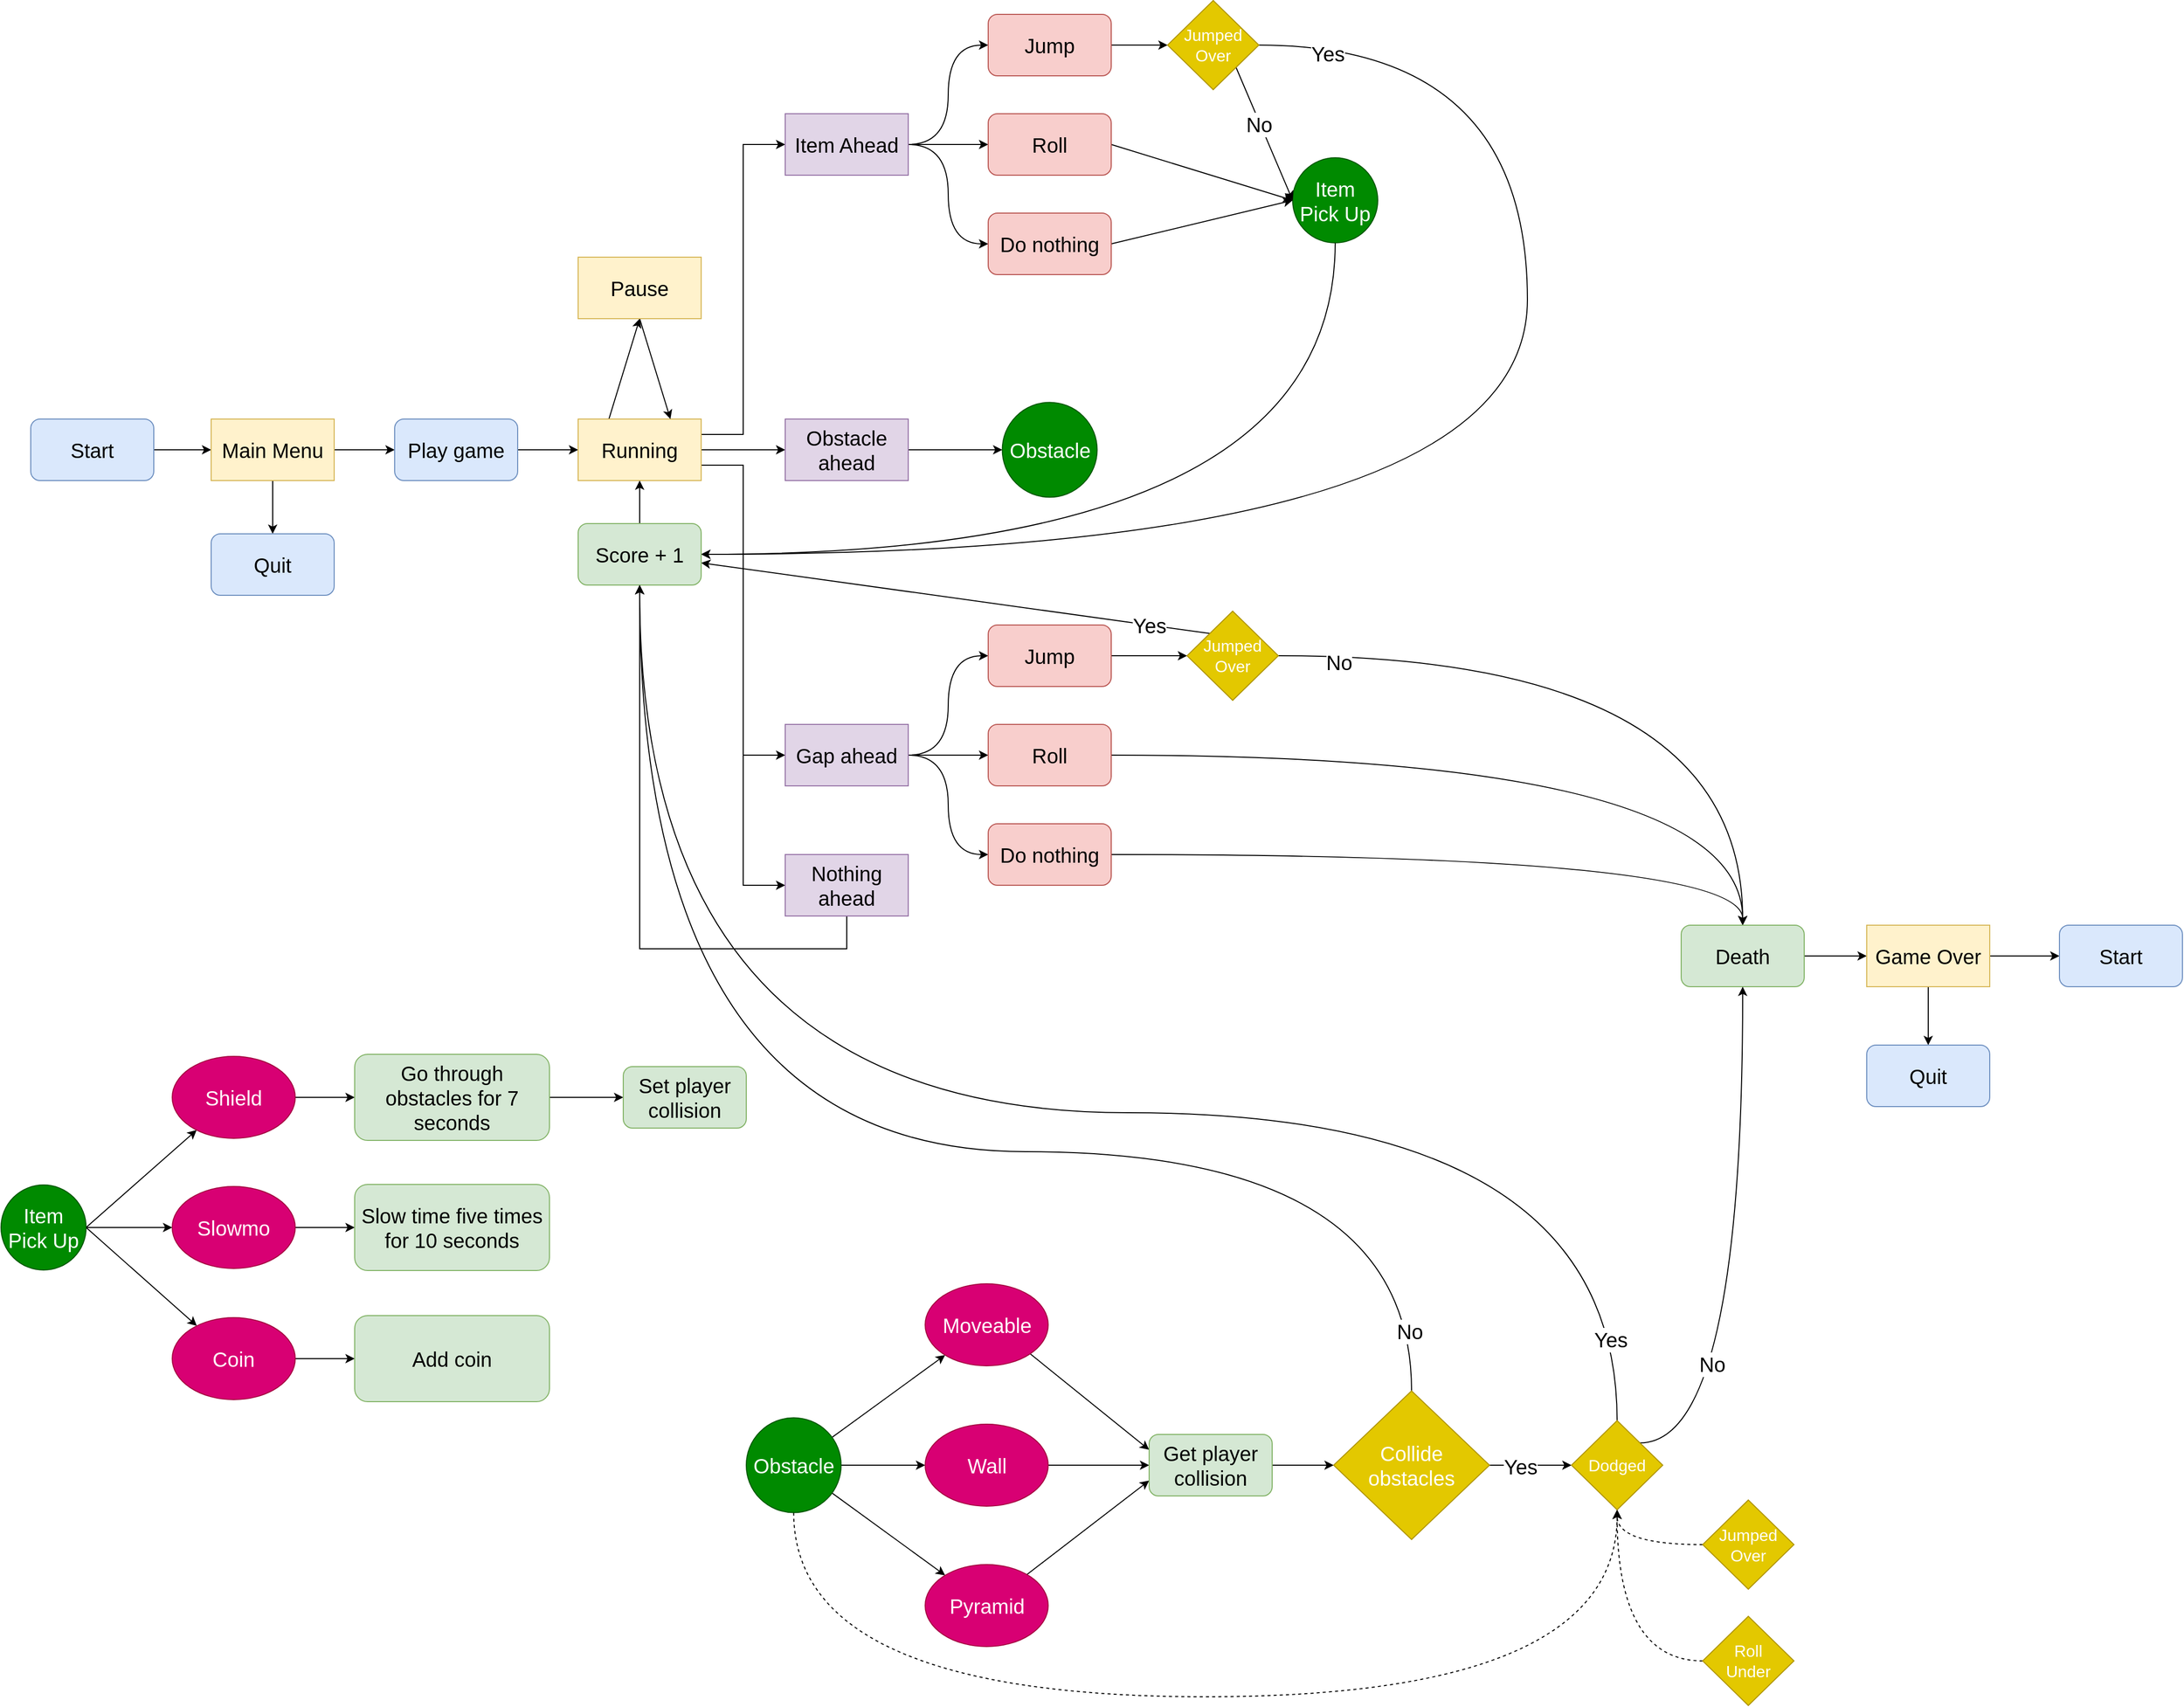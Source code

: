 <mxfile version="13.10.0" type="device"><diagram id="ZQzc37H8BILmIqcC-P8L" name="Page-1"><mxGraphModel dx="1730" dy="913" grid="0" gridSize="10" guides="1" tooltips="1" connect="1" arrows="1" fold="1" page="1" pageScale="1" pageWidth="1200" pageHeight="1920" math="0" shadow="0"><root><mxCell id="0"/><mxCell id="1" parent="0"/><mxCell id="3AHZt8FKxxQC0CE-dPXO-3" style="edgeStyle=orthogonalEdgeStyle;rounded=0;orthogonalLoop=1;jettySize=auto;html=1;exitX=1;exitY=0.5;exitDx=0;exitDy=0;entryX=0;entryY=0.5;entryDx=0;entryDy=0;fontSize=20;" edge="1" parent="1" source="3AHZt8FKxxQC0CE-dPXO-1" target="3AHZt8FKxxQC0CE-dPXO-2"><mxGeometry relative="1" as="geometry"/></mxCell><mxCell id="3AHZt8FKxxQC0CE-dPXO-1" value="&lt;font style=&quot;font-size: 20px&quot;&gt;Start&lt;/font&gt;" style="rounded=1;whiteSpace=wrap;html=1;fontSize=20;fillColor=#dae8fc;strokeColor=#6c8ebf;" vertex="1" parent="1"><mxGeometry x="74" y="502" width="120" height="60" as="geometry"/></mxCell><mxCell id="3AHZt8FKxxQC0CE-dPXO-7" style="edgeStyle=orthogonalEdgeStyle;rounded=0;orthogonalLoop=1;jettySize=auto;html=1;fontSize=20;" edge="1" parent="1" source="3AHZt8FKxxQC0CE-dPXO-2" target="3AHZt8FKxxQC0CE-dPXO-6"><mxGeometry relative="1" as="geometry"/></mxCell><mxCell id="3AHZt8FKxxQC0CE-dPXO-14" style="edgeStyle=orthogonalEdgeStyle;rounded=0;orthogonalLoop=1;jettySize=auto;html=1;entryX=0.5;entryY=0;entryDx=0;entryDy=0;fontSize=20;" edge="1" parent="1" source="3AHZt8FKxxQC0CE-dPXO-2" target="3AHZt8FKxxQC0CE-dPXO-11"><mxGeometry relative="1" as="geometry"/></mxCell><mxCell id="3AHZt8FKxxQC0CE-dPXO-2" value="Main Menu" style="rounded=0;whiteSpace=wrap;html=1;fontSize=20;fillColor=#fff2cc;strokeColor=#d6b656;" vertex="1" parent="1"><mxGeometry x="250" y="502" width="120" height="60" as="geometry"/></mxCell><mxCell id="3AHZt8FKxxQC0CE-dPXO-32" style="edgeStyle=elbowEdgeStyle;rounded=0;orthogonalLoop=1;jettySize=auto;html=1;exitX=1;exitY=0.5;exitDx=0;exitDy=0;entryX=0;entryY=0.5;entryDx=0;entryDy=0;fontSize=20;" edge="1" parent="1" source="3AHZt8FKxxQC0CE-dPXO-6" target="3AHZt8FKxxQC0CE-dPXO-8"><mxGeometry relative="1" as="geometry"/></mxCell><mxCell id="3AHZt8FKxxQC0CE-dPXO-156" style="rounded=0;orthogonalLoop=1;jettySize=auto;html=1;exitX=0.25;exitY=0;exitDx=0;exitDy=0;fontSize=20;entryX=0.5;entryY=1;entryDx=0;entryDy=0;" edge="1" parent="1" source="3AHZt8FKxxQC0CE-dPXO-8" target="3AHZt8FKxxQC0CE-dPXO-158"><mxGeometry relative="1" as="geometry"><mxPoint x="568.429" y="328.714" as="targetPoint"/></mxGeometry></mxCell><mxCell id="3AHZt8FKxxQC0CE-dPXO-6" value="Play game" style="rounded=1;whiteSpace=wrap;html=1;fontSize=20;fillColor=#dae8fc;strokeColor=#6c8ebf;" vertex="1" parent="1"><mxGeometry x="429" y="502" width="120" height="60" as="geometry"/></mxCell><mxCell id="3AHZt8FKxxQC0CE-dPXO-18" style="edgeStyle=orthogonalEdgeStyle;rounded=0;orthogonalLoop=1;jettySize=auto;html=1;entryX=0;entryY=0.5;entryDx=0;entryDy=0;fontSize=20;" edge="1" parent="1" source="3AHZt8FKxxQC0CE-dPXO-8" target="3AHZt8FKxxQC0CE-dPXO-15"><mxGeometry relative="1" as="geometry"/></mxCell><mxCell id="3AHZt8FKxxQC0CE-dPXO-21" style="edgeStyle=elbowEdgeStyle;rounded=0;orthogonalLoop=1;jettySize=auto;html=1;exitX=1;exitY=0.25;exitDx=0;exitDy=0;entryX=0;entryY=0.5;entryDx=0;entryDy=0;fontSize=20;" edge="1" parent="1" source="3AHZt8FKxxQC0CE-dPXO-8" target="3AHZt8FKxxQC0CE-dPXO-16"><mxGeometry relative="1" as="geometry"/></mxCell><mxCell id="3AHZt8FKxxQC0CE-dPXO-22" style="edgeStyle=elbowEdgeStyle;rounded=0;orthogonalLoop=1;jettySize=auto;html=1;exitX=1;exitY=0.75;exitDx=0;exitDy=0;entryX=0;entryY=0.5;entryDx=0;entryDy=0;fontSize=20;" edge="1" parent="1" source="3AHZt8FKxxQC0CE-dPXO-8" target="3AHZt8FKxxQC0CE-dPXO-17"><mxGeometry relative="1" as="geometry"/></mxCell><mxCell id="3AHZt8FKxxQC0CE-dPXO-112" style="edgeStyle=elbowEdgeStyle;rounded=0;orthogonalLoop=1;jettySize=auto;html=1;exitX=1;exitY=0.75;exitDx=0;exitDy=0;entryX=0;entryY=0.5;entryDx=0;entryDy=0;fontSize=20;" edge="1" parent="1" source="3AHZt8FKxxQC0CE-dPXO-8" target="3AHZt8FKxxQC0CE-dPXO-111"><mxGeometry relative="1" as="geometry"/></mxCell><mxCell id="3AHZt8FKxxQC0CE-dPXO-8" value="Running" style="rounded=0;whiteSpace=wrap;html=1;fontSize=20;fillColor=#fff2cc;strokeColor=#d6b656;" vertex="1" parent="1"><mxGeometry x="608" y="502" width="120" height="60" as="geometry"/></mxCell><mxCell id="3AHZt8FKxxQC0CE-dPXO-11" value="Quit" style="rounded=1;whiteSpace=wrap;html=1;fontSize=20;fillColor=#dae8fc;strokeColor=#6c8ebf;" vertex="1" parent="1"><mxGeometry x="250" y="614" width="120" height="60" as="geometry"/></mxCell><mxCell id="3AHZt8FKxxQC0CE-dPXO-85" style="edgeStyle=none;rounded=0;orthogonalLoop=1;jettySize=auto;html=1;fontSize=16;entryX=0;entryY=0.5;entryDx=0;entryDy=0;" edge="1" parent="1" source="3AHZt8FKxxQC0CE-dPXO-15" target="3AHZt8FKxxQC0CE-dPXO-86"><mxGeometry relative="1" as="geometry"><mxPoint x="1022.0" y="526.667" as="targetPoint"/></mxGeometry></mxCell><mxCell id="3AHZt8FKxxQC0CE-dPXO-15" value="Obstacle ahead" style="rounded=0;whiteSpace=wrap;html=1;fontSize=20;fillColor=#e1d5e7;strokeColor=#9673a6;" vertex="1" parent="1"><mxGeometry x="810" y="502" width="120" height="60" as="geometry"/></mxCell><mxCell id="3AHZt8FKxxQC0CE-dPXO-35" style="edgeStyle=orthogonalEdgeStyle;rounded=0;orthogonalLoop=1;jettySize=auto;html=1;entryX=0;entryY=0.5;entryDx=0;entryDy=0;fontSize=20;curved=1;" edge="1" parent="1" source="3AHZt8FKxxQC0CE-dPXO-16" target="3AHZt8FKxxQC0CE-dPXO-34"><mxGeometry relative="1" as="geometry"/></mxCell><mxCell id="3AHZt8FKxxQC0CE-dPXO-44" style="edgeStyle=orthogonalEdgeStyle;curved=1;rounded=0;orthogonalLoop=1;jettySize=auto;html=1;entryX=0;entryY=0.5;entryDx=0;entryDy=0;fontSize=20;" edge="1" parent="1" source="3AHZt8FKxxQC0CE-dPXO-16" target="3AHZt8FKxxQC0CE-dPXO-43"><mxGeometry relative="1" as="geometry"/></mxCell><mxCell id="3AHZt8FKxxQC0CE-dPXO-45" style="rounded=0;orthogonalLoop=1;jettySize=auto;html=1;exitX=1;exitY=0.5;exitDx=0;exitDy=0;entryX=0;entryY=0.5;entryDx=0;entryDy=0;fontSize=20;" edge="1" parent="1" source="3AHZt8FKxxQC0CE-dPXO-16" target="3AHZt8FKxxQC0CE-dPXO-36"><mxGeometry relative="1" as="geometry"/></mxCell><mxCell id="3AHZt8FKxxQC0CE-dPXO-16" value="Item Ahead" style="rounded=0;whiteSpace=wrap;html=1;fontSize=20;fillColor=#e1d5e7;strokeColor=#9673a6;" vertex="1" parent="1"><mxGeometry x="810" y="204" width="120" height="60" as="geometry"/></mxCell><mxCell id="3AHZt8FKxxQC0CE-dPXO-67" style="edgeStyle=orthogonalEdgeStyle;rounded=0;orthogonalLoop=1;jettySize=auto;html=1;exitX=1;exitY=0.5;exitDx=0;exitDy=0;entryX=0;entryY=0.5;entryDx=0;entryDy=0;fontSize=20;curved=1;" edge="1" parent="1" source="3AHZt8FKxxQC0CE-dPXO-17" target="3AHZt8FKxxQC0CE-dPXO-61"><mxGeometry relative="1" as="geometry"/></mxCell><mxCell id="3AHZt8FKxxQC0CE-dPXO-69" style="edgeStyle=orthogonalEdgeStyle;curved=1;rounded=0;orthogonalLoop=1;jettySize=auto;html=1;entryX=0;entryY=0.5;entryDx=0;entryDy=0;fontSize=20;" edge="1" parent="1" source="3AHZt8FKxxQC0CE-dPXO-17" target="3AHZt8FKxxQC0CE-dPXO-66"><mxGeometry relative="1" as="geometry"/></mxCell><mxCell id="3AHZt8FKxxQC0CE-dPXO-70" style="rounded=0;orthogonalLoop=1;jettySize=auto;html=1;fontSize=20;" edge="1" parent="1" source="3AHZt8FKxxQC0CE-dPXO-17" target="3AHZt8FKxxQC0CE-dPXO-63"><mxGeometry relative="1" as="geometry"/></mxCell><mxCell id="3AHZt8FKxxQC0CE-dPXO-17" value="Gap ahead" style="rounded=0;whiteSpace=wrap;html=1;fontSize=20;fillColor=#e1d5e7;strokeColor=#9673a6;" vertex="1" parent="1"><mxGeometry x="810" y="800" width="120" height="60" as="geometry"/></mxCell><mxCell id="3AHZt8FKxxQC0CE-dPXO-89" value="" style="edgeStyle=none;rounded=0;orthogonalLoop=1;jettySize=auto;html=1;fontSize=16;" edge="1" parent="1" source="3AHZt8FKxxQC0CE-dPXO-34" target="3AHZt8FKxxQC0CE-dPXO-88"><mxGeometry relative="1" as="geometry"/></mxCell><mxCell id="3AHZt8FKxxQC0CE-dPXO-34" value="Jump" style="rounded=1;whiteSpace=wrap;html=1;fontSize=20;fillColor=#f8cecc;strokeColor=#b85450;" vertex="1" parent="1"><mxGeometry x="1008" y="107" width="120" height="60" as="geometry"/></mxCell><mxCell id="3AHZt8FKxxQC0CE-dPXO-46" style="edgeStyle=none;rounded=0;orthogonalLoop=1;jettySize=auto;html=1;entryX=0;entryY=0.5;entryDx=0;entryDy=0;fontSize=20;exitX=1;exitY=0.5;exitDx=0;exitDy=0;" edge="1" parent="1" source="3AHZt8FKxxQC0CE-dPXO-36" target="3AHZt8FKxxQC0CE-dPXO-38"><mxGeometry relative="1" as="geometry"/></mxCell><mxCell id="3AHZt8FKxxQC0CE-dPXO-36" value="Roll" style="rounded=1;whiteSpace=wrap;html=1;fontSize=20;fillColor=#f8cecc;strokeColor=#b85450;" vertex="1" parent="1"><mxGeometry x="1008" y="204" width="120" height="60" as="geometry"/></mxCell><mxCell id="3AHZt8FKxxQC0CE-dPXO-136" style="edgeStyle=orthogonalEdgeStyle;rounded=0;orthogonalLoop=1;jettySize=auto;html=1;exitX=0.5;exitY=1;exitDx=0;exitDy=0;entryX=1;entryY=0.5;entryDx=0;entryDy=0;fontSize=20;elbow=vertical;curved=1;" edge="1" parent="1" source="3AHZt8FKxxQC0CE-dPXO-38" target="3AHZt8FKxxQC0CE-dPXO-109"><mxGeometry relative="1" as="geometry"/></mxCell><mxCell id="3AHZt8FKxxQC0CE-dPXO-38" value="Item Pick Up" style="ellipse;whiteSpace=wrap;html=1;aspect=fixed;fontSize=20;fillColor=#008a00;strokeColor=#005700;fontColor=#ffffff;" vertex="1" parent="1"><mxGeometry x="1305" y="247" width="83" height="83" as="geometry"/></mxCell><mxCell id="3AHZt8FKxxQC0CE-dPXO-47" style="edgeStyle=none;rounded=0;orthogonalLoop=1;jettySize=auto;html=1;exitX=1;exitY=0.5;exitDx=0;exitDy=0;entryX=0;entryY=0.5;entryDx=0;entryDy=0;fontSize=20;" edge="1" parent="1" source="3AHZt8FKxxQC0CE-dPXO-43" target="3AHZt8FKxxQC0CE-dPXO-38"><mxGeometry relative="1" as="geometry"/></mxCell><mxCell id="3AHZt8FKxxQC0CE-dPXO-43" value="Do nothing" style="rounded=1;whiteSpace=wrap;html=1;fontSize=20;fillColor=#f8cecc;strokeColor=#b85450;" vertex="1" parent="1"><mxGeometry x="1008" y="301" width="120" height="60" as="geometry"/></mxCell><mxCell id="3AHZt8FKxxQC0CE-dPXO-73" style="edgeStyle=none;rounded=0;orthogonalLoop=1;jettySize=auto;html=1;fontSize=20;" edge="1" parent="1" source="3AHZt8FKxxQC0CE-dPXO-61" target="3AHZt8FKxxQC0CE-dPXO-72"><mxGeometry relative="1" as="geometry"/></mxCell><mxCell id="3AHZt8FKxxQC0CE-dPXO-61" value="Jump" style="rounded=1;whiteSpace=wrap;html=1;fontSize=20;fillColor=#f8cecc;strokeColor=#b85450;" vertex="1" parent="1"><mxGeometry x="1008" y="703" width="120" height="60" as="geometry"/></mxCell><mxCell id="3AHZt8FKxxQC0CE-dPXO-83" style="edgeStyle=orthogonalEdgeStyle;curved=1;rounded=0;orthogonalLoop=1;jettySize=auto;html=1;entryX=0.5;entryY=0;entryDx=0;entryDy=0;fontSize=16;" edge="1" parent="1" source="3AHZt8FKxxQC0CE-dPXO-63" target="3AHZt8FKxxQC0CE-dPXO-77"><mxGeometry relative="1" as="geometry"/></mxCell><mxCell id="3AHZt8FKxxQC0CE-dPXO-63" value="Roll" style="rounded=1;whiteSpace=wrap;html=1;fontSize=20;fillColor=#f8cecc;strokeColor=#b85450;" vertex="1" parent="1"><mxGeometry x="1008" y="800" width="120" height="60" as="geometry"/></mxCell><mxCell id="3AHZt8FKxxQC0CE-dPXO-84" style="edgeStyle=orthogonalEdgeStyle;curved=1;rounded=0;orthogonalLoop=1;jettySize=auto;html=1;fontSize=16;" edge="1" parent="1" source="3AHZt8FKxxQC0CE-dPXO-66" target="3AHZt8FKxxQC0CE-dPXO-77"><mxGeometry relative="1" as="geometry"/></mxCell><mxCell id="3AHZt8FKxxQC0CE-dPXO-66" value="Do nothing" style="rounded=1;whiteSpace=wrap;html=1;fontSize=20;fillColor=#f8cecc;strokeColor=#b85450;" vertex="1" parent="1"><mxGeometry x="1008" y="897" width="120" height="60" as="geometry"/></mxCell><mxCell id="3AHZt8FKxxQC0CE-dPXO-74" style="rounded=0;orthogonalLoop=1;jettySize=auto;html=1;exitX=0;exitY=0;exitDx=0;exitDy=0;fontSize=16;" edge="1" parent="1" source="3AHZt8FKxxQC0CE-dPXO-72" target="3AHZt8FKxxQC0CE-dPXO-109"><mxGeometry relative="1" as="geometry"/></mxCell><mxCell id="3AHZt8FKxxQC0CE-dPXO-76" value="Yes" style="edgeLabel;html=1;align=center;verticalAlign=middle;resizable=0;points=[];fontSize=20;" vertex="1" connectable="0" parent="3AHZt8FKxxQC0CE-dPXO-74"><mxGeometry x="-0.792" y="5" relative="1" as="geometry"><mxPoint x="-7.39" y="-6.1" as="offset"/></mxGeometry></mxCell><mxCell id="3AHZt8FKxxQC0CE-dPXO-81" style="edgeStyle=orthogonalEdgeStyle;curved=1;rounded=0;orthogonalLoop=1;jettySize=auto;html=1;exitX=1;exitY=0.5;exitDx=0;exitDy=0;entryX=0.5;entryY=0;entryDx=0;entryDy=0;fontSize=16;" edge="1" parent="1" source="3AHZt8FKxxQC0CE-dPXO-72" target="3AHZt8FKxxQC0CE-dPXO-77"><mxGeometry relative="1" as="geometry"/></mxCell><mxCell id="3AHZt8FKxxQC0CE-dPXO-162" value="No" style="edgeLabel;html=1;align=center;verticalAlign=middle;resizable=0;points=[];fontSize=20;" vertex="1" connectable="0" parent="3AHZt8FKxxQC0CE-dPXO-81"><mxGeometry x="-0.834" y="-6" relative="1" as="geometry"><mxPoint x="-1" as="offset"/></mxGeometry></mxCell><mxCell id="3AHZt8FKxxQC0CE-dPXO-72" value="Jumped Over" style="rhombus;whiteSpace=wrap;html=1;fontSize=16;fillColor=#e3c800;strokeColor=#B09500;fontColor=#ffffff;" vertex="1" parent="1"><mxGeometry x="1202" y="689.5" width="89" height="87" as="geometry"/></mxCell><mxCell id="3AHZt8FKxxQC0CE-dPXO-80" style="edgeStyle=orthogonalEdgeStyle;curved=1;rounded=0;orthogonalLoop=1;jettySize=auto;html=1;exitX=1;exitY=0.5;exitDx=0;exitDy=0;entryX=0;entryY=0.5;entryDx=0;entryDy=0;fontSize=16;" edge="1" parent="1" source="3AHZt8FKxxQC0CE-dPXO-77" target="3AHZt8FKxxQC0CE-dPXO-79"><mxGeometry relative="1" as="geometry"/></mxCell><mxCell id="3AHZt8FKxxQC0CE-dPXO-77" value="Death" style="rounded=1;whiteSpace=wrap;html=1;fontSize=20;fillColor=#d5e8d4;strokeColor=#82b366;" vertex="1" parent="1"><mxGeometry x="1684" y="996" width="120" height="60" as="geometry"/></mxCell><mxCell id="3AHZt8FKxxQC0CE-dPXO-165" style="edgeStyle=none;rounded=0;orthogonalLoop=1;jettySize=auto;html=1;exitX=1;exitY=0.5;exitDx=0;exitDy=0;fontSize=20;" edge="1" parent="1" source="3AHZt8FKxxQC0CE-dPXO-79" target="3AHZt8FKxxQC0CE-dPXO-164"><mxGeometry relative="1" as="geometry"/></mxCell><mxCell id="3AHZt8FKxxQC0CE-dPXO-167" style="edgeStyle=none;rounded=0;orthogonalLoop=1;jettySize=auto;html=1;fontSize=20;" edge="1" parent="1" source="3AHZt8FKxxQC0CE-dPXO-79" target="3AHZt8FKxxQC0CE-dPXO-166"><mxGeometry relative="1" as="geometry"/></mxCell><mxCell id="3AHZt8FKxxQC0CE-dPXO-79" value="Game Over" style="rounded=0;whiteSpace=wrap;html=1;fontSize=20;fillColor=#fff2cc;strokeColor=#d6b656;" vertex="1" parent="1"><mxGeometry x="1865" y="996" width="120" height="60" as="geometry"/></mxCell><mxCell id="3AHZt8FKxxQC0CE-dPXO-86" value="Obstacle" style="ellipse;whiteSpace=wrap;html=1;aspect=fixed;fontSize=20;fillColor=#008a00;strokeColor=#005700;fontColor=#ffffff;" vertex="1" parent="1"><mxGeometry x="1021.75" y="485.75" width="92.5" height="92.5" as="geometry"/></mxCell><mxCell id="3AHZt8FKxxQC0CE-dPXO-119" style="edgeStyle=none;rounded=0;orthogonalLoop=1;jettySize=auto;html=1;exitX=1;exitY=0.5;exitDx=0;exitDy=0;entryX=0;entryY=0.5;entryDx=0;entryDy=0;fontSize=20;" edge="1" parent="1" source="3AHZt8FKxxQC0CE-dPXO-87" target="3AHZt8FKxxQC0CE-dPXO-118"><mxGeometry relative="1" as="geometry"/></mxCell><mxCell id="3AHZt8FKxxQC0CE-dPXO-121" style="edgeStyle=none;rounded=0;orthogonalLoop=1;jettySize=auto;html=1;fontSize=20;" edge="1" parent="1" source="3AHZt8FKxxQC0CE-dPXO-87" target="3AHZt8FKxxQC0CE-dPXO-120"><mxGeometry relative="1" as="geometry"/></mxCell><mxCell id="3AHZt8FKxxQC0CE-dPXO-122" style="edgeStyle=none;rounded=0;orthogonalLoop=1;jettySize=auto;html=1;fontSize=20;" edge="1" parent="1" source="3AHZt8FKxxQC0CE-dPXO-87" target="3AHZt8FKxxQC0CE-dPXO-117"><mxGeometry relative="1" as="geometry"/></mxCell><mxCell id="3AHZt8FKxxQC0CE-dPXO-153" style="edgeStyle=orthogonalEdgeStyle;curved=1;rounded=0;orthogonalLoop=1;jettySize=auto;html=1;entryX=0.5;entryY=1;entryDx=0;entryDy=0;dashed=1;fontSize=20;exitX=0.5;exitY=1;exitDx=0;exitDy=0;" edge="1" parent="1" source="3AHZt8FKxxQC0CE-dPXO-87" target="3AHZt8FKxxQC0CE-dPXO-141"><mxGeometry relative="1" as="geometry"><Array as="points"><mxPoint x="818" y="1749"/><mxPoint x="1622" y="1749"/></Array></mxGeometry></mxCell><mxCell id="3AHZt8FKxxQC0CE-dPXO-87" value="Obstacle" style="ellipse;whiteSpace=wrap;html=1;aspect=fixed;fontSize=20;fillColor=#008a00;strokeColor=#005700;fontColor=#ffffff;" vertex="1" parent="1"><mxGeometry x="772" y="1476.75" width="92.5" height="92.5" as="geometry"/></mxCell><mxCell id="3AHZt8FKxxQC0CE-dPXO-90" style="edgeStyle=none;rounded=0;orthogonalLoop=1;jettySize=auto;html=1;exitX=1;exitY=1;exitDx=0;exitDy=0;entryX=0;entryY=0.5;entryDx=0;entryDy=0;fontSize=16;" edge="1" parent="1" source="3AHZt8FKxxQC0CE-dPXO-88" target="3AHZt8FKxxQC0CE-dPXO-38"><mxGeometry relative="1" as="geometry"/></mxCell><mxCell id="3AHZt8FKxxQC0CE-dPXO-92" value="No" style="edgeLabel;html=1;align=center;verticalAlign=middle;resizable=0;points=[];fontSize=20;" vertex="1" connectable="0" parent="3AHZt8FKxxQC0CE-dPXO-90"><mxGeometry x="-0.16" y="-1" relative="1" as="geometry"><mxPoint as="offset"/></mxGeometry></mxCell><mxCell id="3AHZt8FKxxQC0CE-dPXO-137" style="edgeStyle=orthogonalEdgeStyle;curved=1;rounded=0;orthogonalLoop=1;jettySize=auto;html=1;entryX=1;entryY=0.5;entryDx=0;entryDy=0;fontSize=20;" edge="1" parent="1" source="3AHZt8FKxxQC0CE-dPXO-88" target="3AHZt8FKxxQC0CE-dPXO-109"><mxGeometry relative="1" as="geometry"><Array as="points"><mxPoint x="1534" y="137"/><mxPoint x="1534" y="634"/></Array></mxGeometry></mxCell><mxCell id="3AHZt8FKxxQC0CE-dPXO-138" value="Yes" style="edgeLabel;html=1;align=center;verticalAlign=middle;resizable=0;points=[];fontSize=20;" vertex="1" connectable="0" parent="3AHZt8FKxxQC0CE-dPXO-137"><mxGeometry x="-0.913" y="-8" relative="1" as="geometry"><mxPoint x="-1" as="offset"/></mxGeometry></mxCell><mxCell id="3AHZt8FKxxQC0CE-dPXO-88" value="Jumped Over" style="rhombus;whiteSpace=wrap;html=1;fontSize=16;fillColor=#e3c800;strokeColor=#B09500;fontColor=#ffffff;" vertex="1" parent="1"><mxGeometry x="1183" y="93.5" width="89" height="87" as="geometry"/></mxCell><mxCell id="3AHZt8FKxxQC0CE-dPXO-99" style="edgeStyle=none;rounded=0;orthogonalLoop=1;jettySize=auto;html=1;fontSize=20;exitX=1;exitY=0.5;exitDx=0;exitDy=0;" edge="1" parent="1" source="3AHZt8FKxxQC0CE-dPXO-95" target="3AHZt8FKxxQC0CE-dPXO-96"><mxGeometry relative="1" as="geometry"/></mxCell><mxCell id="3AHZt8FKxxQC0CE-dPXO-100" style="edgeStyle=none;rounded=0;orthogonalLoop=1;jettySize=auto;html=1;fontSize=20;" edge="1" parent="1" source="3AHZt8FKxxQC0CE-dPXO-95" target="3AHZt8FKxxQC0CE-dPXO-97"><mxGeometry relative="1" as="geometry"/></mxCell><mxCell id="3AHZt8FKxxQC0CE-dPXO-101" style="edgeStyle=none;rounded=0;orthogonalLoop=1;jettySize=auto;html=1;exitX=1;exitY=0.5;exitDx=0;exitDy=0;fontSize=20;" edge="1" parent="1" source="3AHZt8FKxxQC0CE-dPXO-95" target="3AHZt8FKxxQC0CE-dPXO-98"><mxGeometry relative="1" as="geometry"/></mxCell><mxCell id="3AHZt8FKxxQC0CE-dPXO-95" value="Item Pick Up" style="ellipse;whiteSpace=wrap;html=1;aspect=fixed;fontSize=20;fillColor=#008a00;strokeColor=#005700;fontColor=#ffffff;" vertex="1" parent="1"><mxGeometry x="45" y="1249.5" width="83" height="83" as="geometry"/></mxCell><mxCell id="3AHZt8FKxxQC0CE-dPXO-106" style="edgeStyle=none;rounded=0;orthogonalLoop=1;jettySize=auto;html=1;exitX=1;exitY=0.5;exitDx=0;exitDy=0;entryX=0;entryY=0.5;entryDx=0;entryDy=0;fontSize=20;" edge="1" parent="1" source="3AHZt8FKxxQC0CE-dPXO-96" target="3AHZt8FKxxQC0CE-dPXO-105"><mxGeometry relative="1" as="geometry"/></mxCell><mxCell id="3AHZt8FKxxQC0CE-dPXO-96" value="Shield" style="ellipse;whiteSpace=wrap;html=1;fontSize=20;fillColor=#d80073;strokeColor=#A50040;fontColor=#ffffff;" vertex="1" parent="1"><mxGeometry x="212" y="1124" width="120" height="80" as="geometry"/></mxCell><mxCell id="3AHZt8FKxxQC0CE-dPXO-104" style="edgeStyle=none;rounded=0;orthogonalLoop=1;jettySize=auto;html=1;exitX=1;exitY=0.5;exitDx=0;exitDy=0;entryX=0;entryY=0.5;entryDx=0;entryDy=0;fontSize=20;" edge="1" parent="1" source="3AHZt8FKxxQC0CE-dPXO-97" target="3AHZt8FKxxQC0CE-dPXO-103"><mxGeometry relative="1" as="geometry"/></mxCell><mxCell id="3AHZt8FKxxQC0CE-dPXO-97" value="Slowmo" style="ellipse;whiteSpace=wrap;html=1;fontSize=20;fillColor=#d80073;strokeColor=#A50040;fontColor=#ffffff;" vertex="1" parent="1"><mxGeometry x="212" y="1251" width="120" height="80" as="geometry"/></mxCell><mxCell id="3AHZt8FKxxQC0CE-dPXO-108" style="edgeStyle=none;rounded=0;orthogonalLoop=1;jettySize=auto;html=1;exitX=1;exitY=0.5;exitDx=0;exitDy=0;fontSize=20;" edge="1" parent="1" source="3AHZt8FKxxQC0CE-dPXO-98" target="3AHZt8FKxxQC0CE-dPXO-107"><mxGeometry relative="1" as="geometry"/></mxCell><mxCell id="3AHZt8FKxxQC0CE-dPXO-98" value="Coin" style="ellipse;whiteSpace=wrap;html=1;fontSize=20;fillColor=#d80073;strokeColor=#A50040;fontColor=#ffffff;" vertex="1" parent="1"><mxGeometry x="212" y="1379" width="120" height="80" as="geometry"/></mxCell><mxCell id="3AHZt8FKxxQC0CE-dPXO-103" value="Slow time five times for 10 seconds" style="rounded=1;whiteSpace=wrap;html=1;fontSize=20;fillColor=#d5e8d4;strokeColor=#82b366;" vertex="1" parent="1"><mxGeometry x="390" y="1249" width="190" height="84" as="geometry"/></mxCell><mxCell id="3AHZt8FKxxQC0CE-dPXO-116" style="rounded=0;orthogonalLoop=1;jettySize=auto;elbow=vertical;html=1;exitX=1;exitY=0.5;exitDx=0;exitDy=0;entryX=0;entryY=0.5;entryDx=0;entryDy=0;fontSize=20;" edge="1" parent="1" source="3AHZt8FKxxQC0CE-dPXO-105" target="3AHZt8FKxxQC0CE-dPXO-115"><mxGeometry relative="1" as="geometry"/></mxCell><mxCell id="3AHZt8FKxxQC0CE-dPXO-105" value="Go through obstacles for 7 seconds" style="rounded=1;whiteSpace=wrap;html=1;fontSize=20;fillColor=#d5e8d4;strokeColor=#82b366;" vertex="1" parent="1"><mxGeometry x="390" y="1122" width="190" height="84" as="geometry"/></mxCell><mxCell id="3AHZt8FKxxQC0CE-dPXO-107" value="Add coin" style="rounded=1;whiteSpace=wrap;html=1;fontSize=20;fillColor=#d5e8d4;strokeColor=#82b366;" vertex="1" parent="1"><mxGeometry x="390" y="1377" width="190" height="84" as="geometry"/></mxCell><mxCell id="3AHZt8FKxxQC0CE-dPXO-110" style="edgeStyle=none;rounded=0;orthogonalLoop=1;jettySize=auto;html=1;exitX=0.5;exitY=0;exitDx=0;exitDy=0;entryX=0.5;entryY=1;entryDx=0;entryDy=0;fontSize=20;" edge="1" parent="1" source="3AHZt8FKxxQC0CE-dPXO-109" target="3AHZt8FKxxQC0CE-dPXO-8"><mxGeometry relative="1" as="geometry"/></mxCell><mxCell id="3AHZt8FKxxQC0CE-dPXO-109" value="Score + 1" style="rounded=1;whiteSpace=wrap;html=1;fontSize=20;fillColor=#d5e8d4;strokeColor=#82b366;" vertex="1" parent="1"><mxGeometry x="608" y="604" width="120" height="60" as="geometry"/></mxCell><mxCell id="3AHZt8FKxxQC0CE-dPXO-114" style="edgeStyle=elbowEdgeStyle;rounded=0;orthogonalLoop=1;jettySize=auto;html=1;exitX=0.5;exitY=1;exitDx=0;exitDy=0;entryX=0.5;entryY=1;entryDx=0;entryDy=0;fontSize=20;elbow=vertical;" edge="1" parent="1" source="3AHZt8FKxxQC0CE-dPXO-111" target="3AHZt8FKxxQC0CE-dPXO-109"><mxGeometry relative="1" as="geometry"><Array as="points"><mxPoint x="769" y="1019"/></Array></mxGeometry></mxCell><mxCell id="3AHZt8FKxxQC0CE-dPXO-111" value="Nothing ahead" style="rounded=0;whiteSpace=wrap;html=1;fontSize=20;fillColor=#e1d5e7;strokeColor=#9673a6;" vertex="1" parent="1"><mxGeometry x="810" y="927" width="120" height="60" as="geometry"/></mxCell><mxCell id="3AHZt8FKxxQC0CE-dPXO-115" value="Set player collision" style="rounded=1;whiteSpace=wrap;html=1;fontSize=20;fillColor=#d5e8d4;strokeColor=#82b366;" vertex="1" parent="1"><mxGeometry x="652" y="1134" width="120" height="60" as="geometry"/></mxCell><mxCell id="3AHZt8FKxxQC0CE-dPXO-124" style="edgeStyle=none;rounded=0;orthogonalLoop=1;jettySize=auto;html=1;exitX=1;exitY=1;exitDx=0;exitDy=0;entryX=0;entryY=0.25;entryDx=0;entryDy=0;fontSize=20;" edge="1" parent="1" source="3AHZt8FKxxQC0CE-dPXO-117" target="3AHZt8FKxxQC0CE-dPXO-123"><mxGeometry relative="1" as="geometry"/></mxCell><mxCell id="3AHZt8FKxxQC0CE-dPXO-117" value="Moveable" style="ellipse;whiteSpace=wrap;html=1;fontSize=20;fillColor=#d80073;strokeColor=#A50040;fontColor=#ffffff;" vertex="1" parent="1"><mxGeometry x="946.5" y="1346" width="120" height="80" as="geometry"/></mxCell><mxCell id="3AHZt8FKxxQC0CE-dPXO-125" style="edgeStyle=none;rounded=0;orthogonalLoop=1;jettySize=auto;html=1;fontSize=20;" edge="1" parent="1" source="3AHZt8FKxxQC0CE-dPXO-118" target="3AHZt8FKxxQC0CE-dPXO-123"><mxGeometry relative="1" as="geometry"/></mxCell><mxCell id="3AHZt8FKxxQC0CE-dPXO-118" value="Wall" style="ellipse;whiteSpace=wrap;html=1;fontSize=20;fillColor=#d80073;strokeColor=#A50040;fontColor=#ffffff;" vertex="1" parent="1"><mxGeometry x="946.5" y="1483" width="120" height="80" as="geometry"/></mxCell><mxCell id="3AHZt8FKxxQC0CE-dPXO-126" style="edgeStyle=none;rounded=0;orthogonalLoop=1;jettySize=auto;html=1;entryX=0;entryY=0.75;entryDx=0;entryDy=0;fontSize=20;" edge="1" parent="1" source="3AHZt8FKxxQC0CE-dPXO-120" target="3AHZt8FKxxQC0CE-dPXO-123"><mxGeometry relative="1" as="geometry"/></mxCell><mxCell id="3AHZt8FKxxQC0CE-dPXO-120" value="Pyramid" style="ellipse;whiteSpace=wrap;html=1;fontSize=20;fillColor=#d80073;strokeColor=#A50040;fontColor=#ffffff;" vertex="1" parent="1"><mxGeometry x="946.5" y="1620" width="120" height="80" as="geometry"/></mxCell><mxCell id="3AHZt8FKxxQC0CE-dPXO-128" style="edgeStyle=none;rounded=0;orthogonalLoop=1;jettySize=auto;html=1;exitX=1;exitY=0.5;exitDx=0;exitDy=0;entryX=0;entryY=0.5;entryDx=0;entryDy=0;fontSize=20;" edge="1" parent="1" source="3AHZt8FKxxQC0CE-dPXO-123" target="3AHZt8FKxxQC0CE-dPXO-127"><mxGeometry relative="1" as="geometry"/></mxCell><mxCell id="3AHZt8FKxxQC0CE-dPXO-123" value="Get player collision" style="rounded=1;whiteSpace=wrap;html=1;fontSize=20;fillColor=#d5e8d4;strokeColor=#82b366;" vertex="1" parent="1"><mxGeometry x="1165" y="1493" width="120" height="60" as="geometry"/></mxCell><mxCell id="3AHZt8FKxxQC0CE-dPXO-134" style="edgeStyle=orthogonalEdgeStyle;curved=1;rounded=0;orthogonalLoop=1;jettySize=auto;html=1;entryX=0.5;entryY=1;entryDx=0;entryDy=0;fontSize=20;exitX=0.5;exitY=0;exitDx=0;exitDy=0;" edge="1" parent="1" source="3AHZt8FKxxQC0CE-dPXO-127" target="3AHZt8FKxxQC0CE-dPXO-109"><mxGeometry relative="1" as="geometry"><Array as="points"><mxPoint x="1421" y="1217"/><mxPoint x="668" y="1217"/></Array></mxGeometry></mxCell><mxCell id="3AHZt8FKxxQC0CE-dPXO-168" value="No" style="edgeLabel;html=1;align=center;verticalAlign=middle;resizable=0;points=[];fontSize=20;" vertex="1" connectable="0" parent="3AHZt8FKxxQC0CE-dPXO-134"><mxGeometry x="-0.924" y="2" relative="1" as="geometry"><mxPoint as="offset"/></mxGeometry></mxCell><mxCell id="3AHZt8FKxxQC0CE-dPXO-146" style="edgeStyle=orthogonalEdgeStyle;curved=1;rounded=0;orthogonalLoop=1;jettySize=auto;html=1;entryX=0;entryY=0.5;entryDx=0;entryDy=0;fontSize=20;" edge="1" parent="1" source="3AHZt8FKxxQC0CE-dPXO-127" target="3AHZt8FKxxQC0CE-dPXO-141"><mxGeometry relative="1" as="geometry"/></mxCell><mxCell id="3AHZt8FKxxQC0CE-dPXO-154" value="Yes" style="edgeLabel;html=1;align=center;verticalAlign=middle;resizable=0;points=[];fontSize=20;" vertex="1" connectable="0" parent="3AHZt8FKxxQC0CE-dPXO-146"><mxGeometry x="-0.255" y="-1" relative="1" as="geometry"><mxPoint as="offset"/></mxGeometry></mxCell><mxCell id="3AHZt8FKxxQC0CE-dPXO-127" value="Collide obstacles" style="rhombus;whiteSpace=wrap;html=1;fontSize=20;fillColor=#e3c800;strokeColor=#B09500;fontColor=#ffffff;" vertex="1" parent="1"><mxGeometry x="1345" y="1450.5" width="152" height="145" as="geometry"/></mxCell><mxCell id="3AHZt8FKxxQC0CE-dPXO-147" style="edgeStyle=orthogonalEdgeStyle;curved=1;rounded=0;orthogonalLoop=1;jettySize=auto;html=1;fontSize=20;dashed=1;entryX=0.5;entryY=1;entryDx=0;entryDy=0;" edge="1" parent="1" source="3AHZt8FKxxQC0CE-dPXO-140" target="3AHZt8FKxxQC0CE-dPXO-141"><mxGeometry relative="1" as="geometry"/></mxCell><mxCell id="3AHZt8FKxxQC0CE-dPXO-140" value="Jumped Over" style="rhombus;whiteSpace=wrap;html=1;fontSize=16;fillColor=#e3c800;strokeColor=#B09500;fontColor=#ffffff;" vertex="1" parent="1"><mxGeometry x="1705" y="1557" width="89" height="87" as="geometry"/></mxCell><mxCell id="3AHZt8FKxxQC0CE-dPXO-155" style="edgeStyle=orthogonalEdgeStyle;curved=1;rounded=0;orthogonalLoop=1;jettySize=auto;html=1;exitX=0.5;exitY=0;exitDx=0;exitDy=0;entryX=0.5;entryY=1;entryDx=0;entryDy=0;fontSize=20;" edge="1" parent="1" source="3AHZt8FKxxQC0CE-dPXO-141" target="3AHZt8FKxxQC0CE-dPXO-109"><mxGeometry relative="1" as="geometry"><Array as="points"><mxPoint x="1622" y="1179"/><mxPoint x="668" y="1179"/></Array></mxGeometry></mxCell><mxCell id="3AHZt8FKxxQC0CE-dPXO-171" value="Yes" style="edgeLabel;html=1;align=center;verticalAlign=middle;resizable=0;points=[];fontSize=20;" vertex="1" connectable="0" parent="3AHZt8FKxxQC0CE-dPXO-155"><mxGeometry x="-0.911" y="7" relative="1" as="geometry"><mxPoint y="-1" as="offset"/></mxGeometry></mxCell><mxCell id="3AHZt8FKxxQC0CE-dPXO-169" style="edgeStyle=orthogonalEdgeStyle;rounded=0;orthogonalLoop=1;jettySize=auto;html=1;exitX=1;exitY=0;exitDx=0;exitDy=0;entryX=0.5;entryY=1;entryDx=0;entryDy=0;fontSize=20;curved=1;" edge="1" parent="1" source="3AHZt8FKxxQC0CE-dPXO-141" target="3AHZt8FKxxQC0CE-dPXO-77"><mxGeometry relative="1" as="geometry"/></mxCell><mxCell id="3AHZt8FKxxQC0CE-dPXO-170" value="No" style="edgeLabel;html=1;align=center;verticalAlign=middle;resizable=0;points=[];fontSize=20;" vertex="1" connectable="0" parent="3AHZt8FKxxQC0CE-dPXO-169"><mxGeometry x="-0.343" y="30" relative="1" as="geometry"><mxPoint y="1" as="offset"/></mxGeometry></mxCell><mxCell id="3AHZt8FKxxQC0CE-dPXO-141" value="Dodged" style="rhombus;whiteSpace=wrap;html=1;fontSize=16;fillColor=#e3c800;strokeColor=#B09500;fontColor=#ffffff;" vertex="1" parent="1"><mxGeometry x="1577" y="1479.5" width="89" height="87" as="geometry"/></mxCell><mxCell id="3AHZt8FKxxQC0CE-dPXO-148" style="edgeStyle=orthogonalEdgeStyle;curved=1;rounded=0;orthogonalLoop=1;jettySize=auto;html=1;entryX=0.5;entryY=1;entryDx=0;entryDy=0;fontSize=20;dashed=1;" edge="1" parent="1" source="3AHZt8FKxxQC0CE-dPXO-145" target="3AHZt8FKxxQC0CE-dPXO-141"><mxGeometry relative="1" as="geometry"/></mxCell><mxCell id="3AHZt8FKxxQC0CE-dPXO-145" value="Roll&lt;br&gt;Under" style="rhombus;whiteSpace=wrap;html=1;fontSize=16;fillColor=#e3c800;strokeColor=#B09500;fontColor=#ffffff;" vertex="1" parent="1"><mxGeometry x="1705" y="1670.5" width="89" height="87" as="geometry"/></mxCell><mxCell id="3AHZt8FKxxQC0CE-dPXO-159" style="rounded=0;orthogonalLoop=1;jettySize=auto;html=1;entryX=0.75;entryY=0;entryDx=0;entryDy=0;fontSize=20;exitX=0.5;exitY=1;exitDx=0;exitDy=0;" edge="1" parent="1" source="3AHZt8FKxxQC0CE-dPXO-158" target="3AHZt8FKxxQC0CE-dPXO-8"><mxGeometry relative="1" as="geometry"/></mxCell><mxCell id="3AHZt8FKxxQC0CE-dPXO-158" value="Pause" style="rounded=0;whiteSpace=wrap;html=1;fontSize=20;fillColor=#fff2cc;strokeColor=#d6b656;" vertex="1" parent="1"><mxGeometry x="608" y="344" width="120" height="60" as="geometry"/></mxCell><mxCell id="3AHZt8FKxxQC0CE-dPXO-160" style="edgeStyle=none;rounded=0;orthogonalLoop=1;jettySize=auto;html=1;exitX=0.5;exitY=0;exitDx=0;exitDy=0;fontSize=20;" edge="1" parent="1" source="3AHZt8FKxxQC0CE-dPXO-158" target="3AHZt8FKxxQC0CE-dPXO-158"><mxGeometry relative="1" as="geometry"/></mxCell><mxCell id="3AHZt8FKxxQC0CE-dPXO-164" value="&lt;font style=&quot;font-size: 20px&quot;&gt;Start&lt;/font&gt;" style="rounded=1;whiteSpace=wrap;html=1;fontSize=20;fillColor=#dae8fc;strokeColor=#6c8ebf;" vertex="1" parent="1"><mxGeometry x="2053" y="996" width="120" height="60" as="geometry"/></mxCell><mxCell id="3AHZt8FKxxQC0CE-dPXO-166" value="Quit" style="rounded=1;whiteSpace=wrap;html=1;fontSize=20;fillColor=#dae8fc;strokeColor=#6c8ebf;" vertex="1" parent="1"><mxGeometry x="1865" y="1113" width="120" height="60" as="geometry"/></mxCell></root></mxGraphModel></diagram></mxfile>